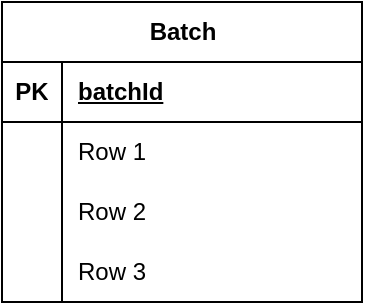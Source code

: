 <mxfile version="23.1.4" type="github">
  <diagram name="Page-1" id="wVpt_3lVWK7A6OH5GlY2">
    <mxGraphModel dx="1033" dy="457" grid="1" gridSize="10" guides="1" tooltips="1" connect="1" arrows="1" fold="1" page="1" pageScale="1" pageWidth="850" pageHeight="1100" math="0" shadow="0">
      <root>
        <mxCell id="0" />
        <mxCell id="1" parent="0" />
        <mxCell id="5_RgBqavyGqn8tBX1-EQ-1" value="Batch" style="shape=table;startSize=30;container=1;collapsible=1;childLayout=tableLayout;fixedRows=1;rowLines=0;fontStyle=1;align=center;resizeLast=1;html=1;" vertex="1" parent="1">
          <mxGeometry x="340" y="150" width="180" height="150" as="geometry" />
        </mxCell>
        <mxCell id="5_RgBqavyGqn8tBX1-EQ-2" value="" style="shape=tableRow;horizontal=0;startSize=0;swimlaneHead=0;swimlaneBody=0;fillColor=none;collapsible=0;dropTarget=0;points=[[0,0.5],[1,0.5]];portConstraint=eastwest;top=0;left=0;right=0;bottom=1;" vertex="1" parent="5_RgBqavyGqn8tBX1-EQ-1">
          <mxGeometry y="30" width="180" height="30" as="geometry" />
        </mxCell>
        <mxCell id="5_RgBqavyGqn8tBX1-EQ-3" value="PK" style="shape=partialRectangle;connectable=0;fillColor=none;top=0;left=0;bottom=0;right=0;fontStyle=1;overflow=hidden;whiteSpace=wrap;html=1;" vertex="1" parent="5_RgBqavyGqn8tBX1-EQ-2">
          <mxGeometry width="30" height="30" as="geometry">
            <mxRectangle width="30" height="30" as="alternateBounds" />
          </mxGeometry>
        </mxCell>
        <mxCell id="5_RgBqavyGqn8tBX1-EQ-4" value="batchId" style="shape=partialRectangle;connectable=0;fillColor=none;top=0;left=0;bottom=0;right=0;align=left;spacingLeft=6;fontStyle=5;overflow=hidden;whiteSpace=wrap;html=1;" vertex="1" parent="5_RgBqavyGqn8tBX1-EQ-2">
          <mxGeometry x="30" width="150" height="30" as="geometry">
            <mxRectangle width="150" height="30" as="alternateBounds" />
          </mxGeometry>
        </mxCell>
        <mxCell id="5_RgBqavyGqn8tBX1-EQ-5" value="" style="shape=tableRow;horizontal=0;startSize=0;swimlaneHead=0;swimlaneBody=0;fillColor=none;collapsible=0;dropTarget=0;points=[[0,0.5],[1,0.5]];portConstraint=eastwest;top=0;left=0;right=0;bottom=0;" vertex="1" parent="5_RgBqavyGqn8tBX1-EQ-1">
          <mxGeometry y="60" width="180" height="30" as="geometry" />
        </mxCell>
        <mxCell id="5_RgBqavyGqn8tBX1-EQ-6" value="" style="shape=partialRectangle;connectable=0;fillColor=none;top=0;left=0;bottom=0;right=0;editable=1;overflow=hidden;whiteSpace=wrap;html=1;" vertex="1" parent="5_RgBqavyGqn8tBX1-EQ-5">
          <mxGeometry width="30" height="30" as="geometry">
            <mxRectangle width="30" height="30" as="alternateBounds" />
          </mxGeometry>
        </mxCell>
        <mxCell id="5_RgBqavyGqn8tBX1-EQ-7" value="Row 1" style="shape=partialRectangle;connectable=0;fillColor=none;top=0;left=0;bottom=0;right=0;align=left;spacingLeft=6;overflow=hidden;whiteSpace=wrap;html=1;" vertex="1" parent="5_RgBqavyGqn8tBX1-EQ-5">
          <mxGeometry x="30" width="150" height="30" as="geometry">
            <mxRectangle width="150" height="30" as="alternateBounds" />
          </mxGeometry>
        </mxCell>
        <mxCell id="5_RgBqavyGqn8tBX1-EQ-8" value="" style="shape=tableRow;horizontal=0;startSize=0;swimlaneHead=0;swimlaneBody=0;fillColor=none;collapsible=0;dropTarget=0;points=[[0,0.5],[1,0.5]];portConstraint=eastwest;top=0;left=0;right=0;bottom=0;" vertex="1" parent="5_RgBqavyGqn8tBX1-EQ-1">
          <mxGeometry y="90" width="180" height="30" as="geometry" />
        </mxCell>
        <mxCell id="5_RgBqavyGqn8tBX1-EQ-9" value="" style="shape=partialRectangle;connectable=0;fillColor=none;top=0;left=0;bottom=0;right=0;editable=1;overflow=hidden;whiteSpace=wrap;html=1;" vertex="1" parent="5_RgBqavyGqn8tBX1-EQ-8">
          <mxGeometry width="30" height="30" as="geometry">
            <mxRectangle width="30" height="30" as="alternateBounds" />
          </mxGeometry>
        </mxCell>
        <mxCell id="5_RgBqavyGqn8tBX1-EQ-10" value="Row 2" style="shape=partialRectangle;connectable=0;fillColor=none;top=0;left=0;bottom=0;right=0;align=left;spacingLeft=6;overflow=hidden;whiteSpace=wrap;html=1;" vertex="1" parent="5_RgBqavyGqn8tBX1-EQ-8">
          <mxGeometry x="30" width="150" height="30" as="geometry">
            <mxRectangle width="150" height="30" as="alternateBounds" />
          </mxGeometry>
        </mxCell>
        <mxCell id="5_RgBqavyGqn8tBX1-EQ-11" value="" style="shape=tableRow;horizontal=0;startSize=0;swimlaneHead=0;swimlaneBody=0;fillColor=none;collapsible=0;dropTarget=0;points=[[0,0.5],[1,0.5]];portConstraint=eastwest;top=0;left=0;right=0;bottom=0;" vertex="1" parent="5_RgBqavyGqn8tBX1-EQ-1">
          <mxGeometry y="120" width="180" height="30" as="geometry" />
        </mxCell>
        <mxCell id="5_RgBqavyGqn8tBX1-EQ-12" value="" style="shape=partialRectangle;connectable=0;fillColor=none;top=0;left=0;bottom=0;right=0;editable=1;overflow=hidden;whiteSpace=wrap;html=1;" vertex="1" parent="5_RgBqavyGqn8tBX1-EQ-11">
          <mxGeometry width="30" height="30" as="geometry">
            <mxRectangle width="30" height="30" as="alternateBounds" />
          </mxGeometry>
        </mxCell>
        <mxCell id="5_RgBqavyGqn8tBX1-EQ-13" value="Row 3" style="shape=partialRectangle;connectable=0;fillColor=none;top=0;left=0;bottom=0;right=0;align=left;spacingLeft=6;overflow=hidden;whiteSpace=wrap;html=1;" vertex="1" parent="5_RgBqavyGqn8tBX1-EQ-11">
          <mxGeometry x="30" width="150" height="30" as="geometry">
            <mxRectangle width="150" height="30" as="alternateBounds" />
          </mxGeometry>
        </mxCell>
      </root>
    </mxGraphModel>
  </diagram>
</mxfile>

